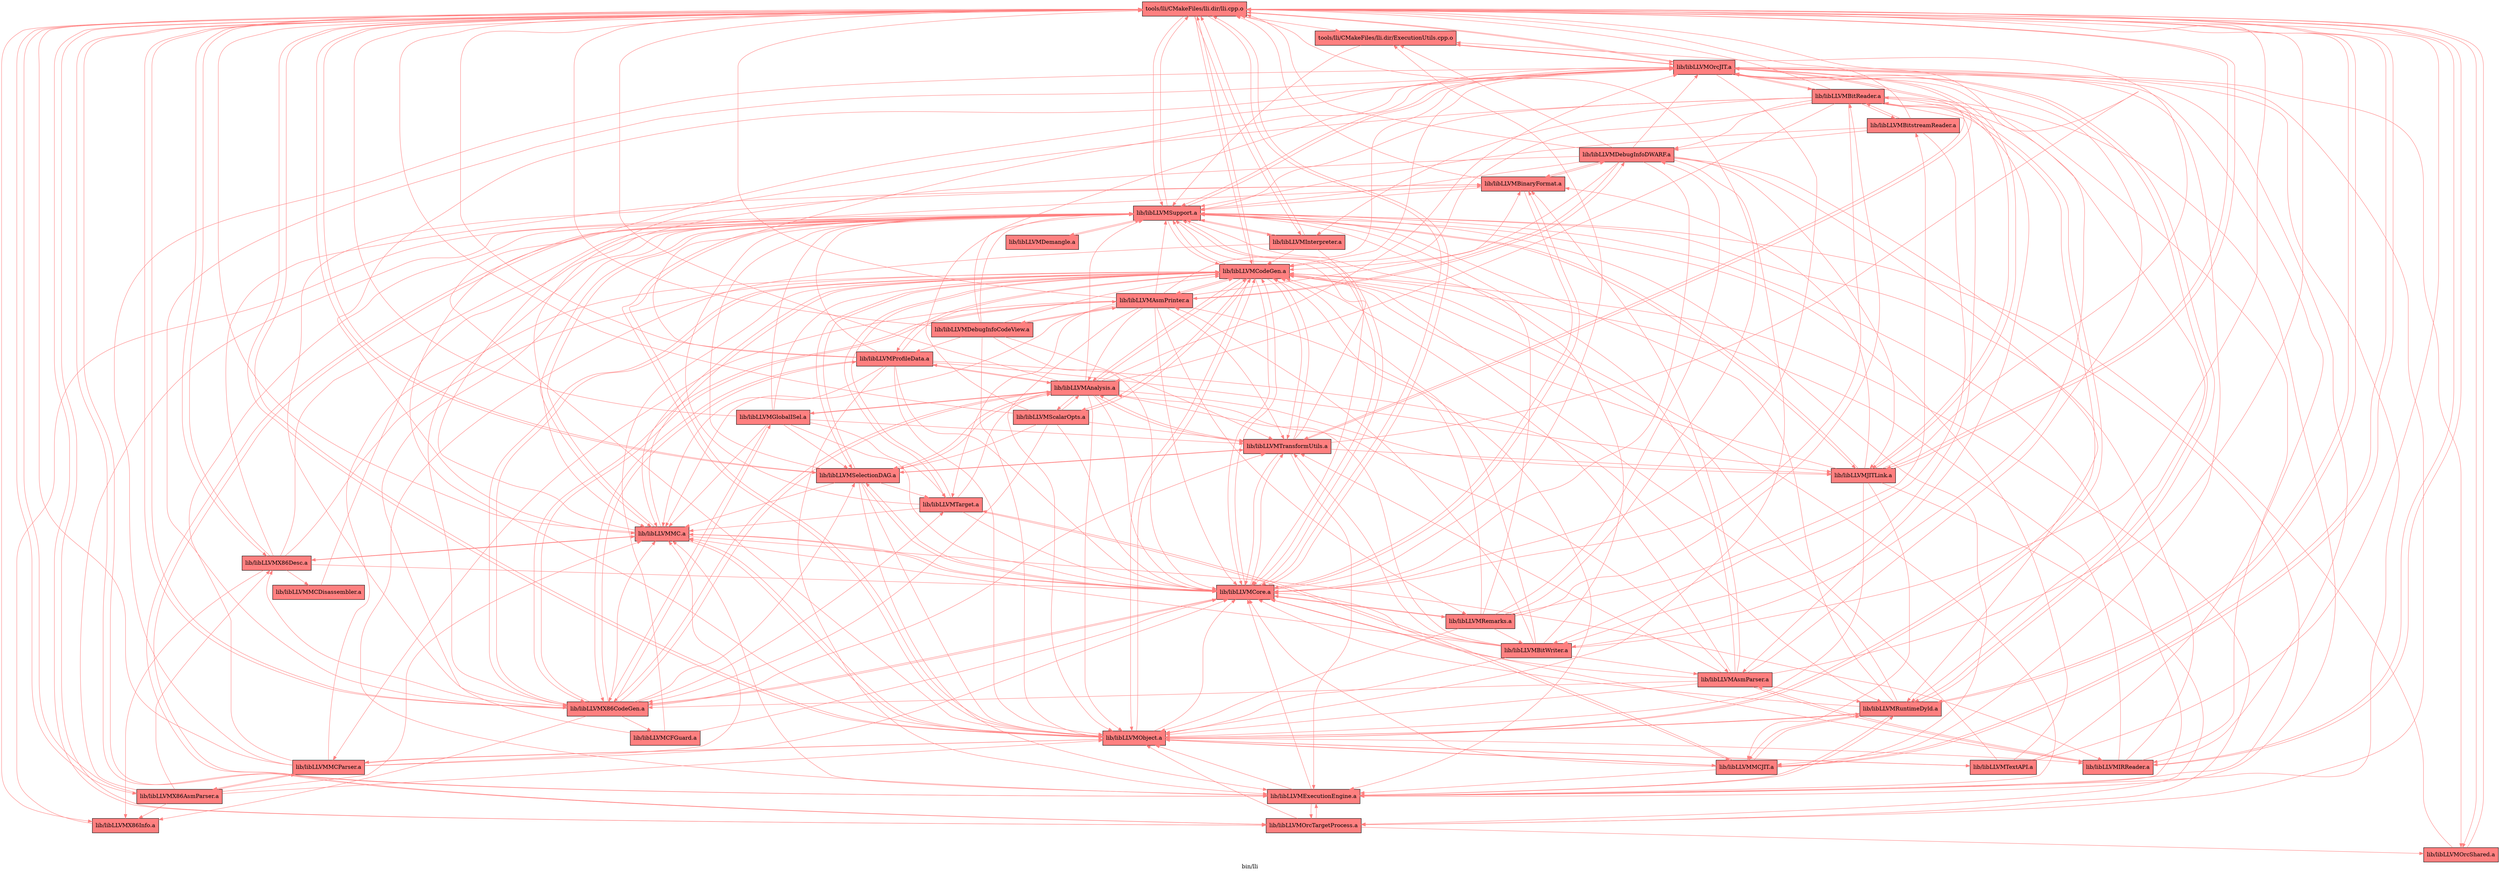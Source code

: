 digraph "bin/lli" {
	label="bin/lli";

	Node0x560e70d33cb8 [shape=record,shape=record,style=filled,fillcolor="1.000000 0.5 1",label="{tools/lli/CMakeFiles/lli.dir/lli.cpp.o}"];
	Node0x560e70d33cb8 -> Node0x560e70d2be78[color="1.000000 0.5 1"];
	Node0x560e70d33cb8 -> Node0x560e70d14778[color="1.000000 0.5 1"];
	Node0x560e70d33cb8 -> Node0x560e70d14c78[color="1.000000 0.5 1"];
	Node0x560e70d33cb8 -> Node0x560e70d0db58[color="1.000000 0.5 1"];
	Node0x560e70d33cb8 -> Node0x560e70d155d8[color="1.000000 0.5 1"];
	Node0x560e70d33cb8 -> Node0x560e70d15ad8[color="1.000000 0.5 1"];
	Node0x560e70d33cb8 -> Node0x560e70d0e378[color="1.000000 0.5 1"];
	Node0x560e70d33cb8 -> Node0x560e70d0e878[color="1.000000 0.5 1"];
	Node0x560e70d33cb8 -> Node0x560e70d0f318[color="1.000000 0.5 1"];
	Node0x560e70d33cb8 -> Node0x560e70d0cf78[color="1.000000 0.5 1"];
	Node0x560e70d33cb8 -> Node0x560e70d0d478[color="1.000000 0.5 1"];
	Node0x560e70d33cb8 -> Node0x560e70d0e058[color="1.000000 0.5 1"];
	Node0x560e70d33cb8 -> Node0x560e70d11078[color="1.000000 0.5 1"];
	Node0x560e70d33cb8 -> Node0x560e70d11618[color="1.000000 0.5 1"];
	Node0x560e70d33cb8 -> Node0x560e70d20118[color="1.000000 0.5 1"];
	Node0x560e70d33cb8 -> Node0x560e70d20938[color="1.000000 0.5 1"];
	Node0x560e70d33cb8 -> Node0x560e70d1f0d8[color="1.000000 0.5 1"];
	Node0x560e70d33cb8 -> Node0x560e70d1ebd8[color="1.000000 0.5 1"];
	Node0x560e70d33cb8 -> Node0x560e70d1f538[color="1.000000 0.5 1"];
	Node0x560e70d2be78 [shape=record,shape=record,style=filled,fillcolor="1.000000 0.5 1",label="{tools/lli/CMakeFiles/lli.dir/ExecutionUtils.cpp.o}"];
	Node0x560e70d2be78 -> Node0x560e70d0db58[color="1.000000 0.5 1"];
	Node0x560e70d2be78 -> Node0x560e70d20118[color="1.000000 0.5 1"];
	Node0x560e70d14778 [shape=record,shape=record,style=filled,fillcolor="1.000000 0.5 1",label="{lib/libLLVMCodeGen.a}"];
	Node0x560e70d14778 -> Node0x560e70d20118[color="1.000000 0.5 1"];
	Node0x560e70d14778 -> Node0x560e70d33cb8[color="1.000000 0.5 1"];
	Node0x560e70d14778 -> Node0x560e70d14c78[color="1.000000 0.5 1"];
	Node0x560e70d14778 -> Node0x560e70d0ee18[color="1.000000 0.5 1"];
	Node0x560e70d14778 -> Node0x560e70d1fad8[color="1.000000 0.5 1"];
	Node0x560e70d14778 -> Node0x560e70d1fc18[color="1.000000 0.5 1"];
	Node0x560e70d14778 -> Node0x560e70d20e38[color="1.000000 0.5 1"];
	Node0x560e70d14778 -> Node0x560e70d16e88[color="1.000000 0.5 1"];
	Node0x560e70d14778 -> Node0x560e70d11618[color="1.000000 0.5 1"];
	Node0x560e70d14778 -> Node0x560e70d20938[color="1.000000 0.5 1"];
	Node0x560e70d14778 -> Node0x560e70d0cf78[color="1.000000 0.5 1"];
	Node0x560e70d14778 -> Node0x560e70d20618[color="1.000000 0.5 1"];
	Node0x560e70d14778 -> Node0x560e70d149f8[color="1.000000 0.5 1"];
	Node0x560e70d14c78 [shape=record,shape=record,style=filled,fillcolor="1.000000 0.5 1",label="{lib/libLLVMCore.a}"];
	Node0x560e70d14c78 -> Node0x560e70d33cb8[color="1.000000 0.5 1"];
	Node0x560e70d14c78 -> Node0x560e70d14778[color="1.000000 0.5 1"];
	Node0x560e70d14c78 -> Node0x560e70d20118[color="1.000000 0.5 1"];
	Node0x560e70d14c78 -> Node0x560e70d26ab8[color="1.000000 0.5 1"];
	Node0x560e70d14c78 -> Node0x560e70d1cf68[color="1.000000 0.5 1"];
	Node0x560e70d14c78 -> Node0x560e70d2be78[color="1.000000 0.5 1"];
	Node0x560e70d14c78 -> Node0x560e70d0ee18[color="1.000000 0.5 1"];
	Node0x560e70d14c78 -> Node0x560e70d11618[color="1.000000 0.5 1"];
	Node0x560e70d14c78 -> Node0x560e70d20e38[color="1.000000 0.5 1"];
	Node0x560e70d14c78 -> Node0x560e70d20938[color="1.000000 0.5 1"];
	Node0x560e70d0db58 [shape=record,shape=record,style=filled,fillcolor="1.000000 0.5 1",label="{lib/libLLVMOrcJIT.a}"];
	Node0x560e70d0db58 -> Node0x560e70d33cb8[color="1.000000 0.5 1"];
	Node0x560e70d0db58 -> Node0x560e70d14c78[color="1.000000 0.5 1"];
	Node0x560e70d0db58 -> Node0x560e70d14778[color="1.000000 0.5 1"];
	Node0x560e70d0db58 -> Node0x560e70d155d8[color="1.000000 0.5 1"];
	Node0x560e70d0db58 -> Node0x560e70d0cf78[color="1.000000 0.5 1"];
	Node0x560e70d0db58 -> Node0x560e70d20118[color="1.000000 0.5 1"];
	Node0x560e70d0db58 -> Node0x560e70d0f318[color="1.000000 0.5 1"];
	Node0x560e70d0db58 -> Node0x560e70d2be78[color="1.000000 0.5 1"];
	Node0x560e70d0db58 -> Node0x560e70d0d478[color="1.000000 0.5 1"];
	Node0x560e70d0db58 -> Node0x560e70d0ee18[color="1.000000 0.5 1"];
	Node0x560e70d0db58 -> Node0x560e70d20e38[color="1.000000 0.5 1"];
	Node0x560e70d0db58 -> Node0x560e70d11078[color="1.000000 0.5 1"];
	Node0x560e70d0db58 -> Node0x560e70d0e878[color="1.000000 0.5 1"];
	Node0x560e70d0db58 -> Node0x560e70d0e058[color="1.000000 0.5 1"];
	Node0x560e70d0db58 -> Node0x560e70d15ad8[color="1.000000 0.5 1"];
	Node0x560e70d0db58 -> Node0x560e70d169d8[color="1.000000 0.5 1"];
	Node0x560e70d0db58 -> Node0x560e70d20438[color="1.000000 0.5 1"];
	Node0x560e70d155d8 [shape=record,shape=record,style=filled,fillcolor="1.000000 0.5 1",label="{lib/libLLVMExecutionEngine.a}"];
	Node0x560e70d155d8 -> Node0x560e70d33cb8[color="1.000000 0.5 1"];
	Node0x560e70d155d8 -> Node0x560e70d14c78[color="1.000000 0.5 1"];
	Node0x560e70d155d8 -> Node0x560e70d14778[color="1.000000 0.5 1"];
	Node0x560e70d155d8 -> Node0x560e70d0ee18[color="1.000000 0.5 1"];
	Node0x560e70d155d8 -> Node0x560e70d20118[color="1.000000 0.5 1"];
	Node0x560e70d155d8 -> Node0x560e70d0cf78[color="1.000000 0.5 1"];
	Node0x560e70d155d8 -> Node0x560e70d0e058[color="1.000000 0.5 1"];
	Node0x560e70d155d8 -> Node0x560e70d11078[color="1.000000 0.5 1"];
	Node0x560e70d15ad8 [shape=record,shape=record,style=filled,fillcolor="1.000000 0.5 1",label="{lib/libLLVMIRReader.a}"];
	Node0x560e70d15ad8 -> Node0x560e70d33cb8[color="1.000000 0.5 1"];
	Node0x560e70d15ad8 -> Node0x560e70d14778[color="1.000000 0.5 1"];
	Node0x560e70d15ad8 -> Node0x560e70d14c78[color="1.000000 0.5 1"];
	Node0x560e70d15ad8 -> Node0x560e70d20118[color="1.000000 0.5 1"];
	Node0x560e70d15ad8 -> Node0x560e70d2f848[color="1.000000 0.5 1"];
	Node0x560e70d15ad8 -> Node0x560e70d20438[color="1.000000 0.5 1"];
	Node0x560e70d0e378 [shape=record,shape=record,style=filled,fillcolor="1.000000 0.5 1",label="{lib/libLLVMInterpreter.a}"];
	Node0x560e70d0e378 -> Node0x560e70d33cb8[color="1.000000 0.5 1"];
	Node0x560e70d0e378 -> Node0x560e70d14c78[color="1.000000 0.5 1"];
	Node0x560e70d0e378 -> Node0x560e70d155d8[color="1.000000 0.5 1"];
	Node0x560e70d0e378 -> Node0x560e70d20118[color="1.000000 0.5 1"];
	Node0x560e70d0e378 -> Node0x560e70d14778[color="1.000000 0.5 1"];
	Node0x560e70d0e878 [shape=record,shape=record,style=filled,fillcolor="1.000000 0.5 1",label="{lib/libLLVMJITLink.a}"];
	Node0x560e70d0e878 -> Node0x560e70d33cb8[color="1.000000 0.5 1"];
	Node0x560e70d0e878 -> Node0x560e70d20118[color="1.000000 0.5 1"];
	Node0x560e70d0e878 -> Node0x560e70d2be78[color="1.000000 0.5 1"];
	Node0x560e70d0e878 -> Node0x560e70d14778[color="1.000000 0.5 1"];
	Node0x560e70d0e878 -> Node0x560e70d0db58[color="1.000000 0.5 1"];
	Node0x560e70d0e878 -> Node0x560e70d0cf78[color="1.000000 0.5 1"];
	Node0x560e70d0e878 -> Node0x560e70d0e058[color="1.000000 0.5 1"];
	Node0x560e70d0e878 -> Node0x560e70d26ab8[color="1.000000 0.5 1"];
	Node0x560e70d0e878 -> Node0x560e70d0f318[color="1.000000 0.5 1"];
	Node0x560e70d0f318 [shape=record,shape=record,style=filled,fillcolor="1.000000 0.5 1",label="{lib/libLLVMMCJIT.a}"];
	Node0x560e70d0f318 -> Node0x560e70d33cb8[color="1.000000 0.5 1"];
	Node0x560e70d0f318 -> Node0x560e70d14c78[color="1.000000 0.5 1"];
	Node0x560e70d0f318 -> Node0x560e70d155d8[color="1.000000 0.5 1"];
	Node0x560e70d0f318 -> Node0x560e70d0cf78[color="1.000000 0.5 1"];
	Node0x560e70d0f318 -> Node0x560e70d11078[color="1.000000 0.5 1"];
	Node0x560e70d0f318 -> Node0x560e70d20118[color="1.000000 0.5 1"];
	Node0x560e70d0f318 -> Node0x560e70d1fc18[color="1.000000 0.5 1"];
	Node0x560e70d0cf78 [shape=record,shape=record,style=filled,fillcolor="1.000000 0.5 1",label="{lib/libLLVMObject.a}"];
	Node0x560e70d0cf78 -> Node0x560e70d33cb8[color="1.000000 0.5 1"];
	Node0x560e70d0cf78 -> Node0x560e70d0f318[color="1.000000 0.5 1"];
	Node0x560e70d0cf78 -> Node0x560e70d20118[color="1.000000 0.5 1"];
	Node0x560e70d0cf78 -> Node0x560e70d26ab8[color="1.000000 0.5 1"];
	Node0x560e70d0cf78 -> Node0x560e70d14778[color="1.000000 0.5 1"];
	Node0x560e70d0cf78 -> Node0x560e70d14c78[color="1.000000 0.5 1"];
	Node0x560e70d0cf78 -> Node0x560e70d0ee18[color="1.000000 0.5 1"];
	Node0x560e70d0cf78 -> Node0x560e70d15ad8[color="1.000000 0.5 1"];
	Node0x560e70d0cf78 -> Node0x560e70d20438[color="1.000000 0.5 1"];
	Node0x560e70d0cf78 -> Node0x560e70d1d968[color="1.000000 0.5 1"];
	Node0x560e70d0cf78 -> Node0x560e70d1ff38[color="1.000000 0.5 1"];
	Node0x560e70d0cf78 -> Node0x560e70d11078[color="1.000000 0.5 1"];
	Node0x560e70d0d478 [shape=record,shape=record,style=filled,fillcolor="1.000000 0.5 1",label="{lib/libLLVMOrcShared.a}"];
	Node0x560e70d0d478 -> Node0x560e70d33cb8[color="1.000000 0.5 1"];
	Node0x560e70d0d478 -> Node0x560e70d20118[color="1.000000 0.5 1"];
	Node0x560e70d0e058 [shape=record,shape=record,style=filled,fillcolor="1.000000 0.5 1",label="{lib/libLLVMOrcTargetProcess.a}"];
	Node0x560e70d0e058 -> Node0x560e70d0cf78[color="1.000000 0.5 1"];
	Node0x560e70d0e058 -> Node0x560e70d0d478[color="1.000000 0.5 1"];
	Node0x560e70d0e058 -> Node0x560e70d20118[color="1.000000 0.5 1"];
	Node0x560e70d0e058 -> Node0x560e70d33cb8[color="1.000000 0.5 1"];
	Node0x560e70d0e058 -> Node0x560e70d14778[color="1.000000 0.5 1"];
	Node0x560e70d0e058 -> Node0x560e70d155d8[color="1.000000 0.5 1"];
	Node0x560e70d11078 [shape=record,shape=record,style=filled,fillcolor="1.000000 0.5 1",label="{lib/libLLVMRuntimeDyld.a}"];
	Node0x560e70d11078 -> Node0x560e70d33cb8[color="1.000000 0.5 1"];
	Node0x560e70d11078 -> Node0x560e70d0db58[color="1.000000 0.5 1"];
	Node0x560e70d11078 -> Node0x560e70d14c78[color="1.000000 0.5 1"];
	Node0x560e70d11078 -> Node0x560e70d0f318[color="1.000000 0.5 1"];
	Node0x560e70d11078 -> Node0x560e70d0cf78[color="1.000000 0.5 1"];
	Node0x560e70d11078 -> Node0x560e70d20118[color="1.000000 0.5 1"];
	Node0x560e70d11078 -> Node0x560e70d155d8[color="1.000000 0.5 1"];
	Node0x560e70d11078 -> Node0x560e70d14778[color="1.000000 0.5 1"];
	Node0x560e70d11618 [shape=record,shape=record,style=filled,fillcolor="1.000000 0.5 1",label="{lib/libLLVMSelectionDAG.a}"];
	Node0x560e70d11618 -> Node0x560e70d14778[color="1.000000 0.5 1"];
	Node0x560e70d11618 -> Node0x560e70d20118[color="1.000000 0.5 1"];
	Node0x560e70d11618 -> Node0x560e70d14c78[color="1.000000 0.5 1"];
	Node0x560e70d11618 -> Node0x560e70d0ee18[color="1.000000 0.5 1"];
	Node0x560e70d11618 -> Node0x560e70d33cb8[color="1.000000 0.5 1"];
	Node0x560e70d11618 -> Node0x560e70d20e38[color="1.000000 0.5 1"];
	Node0x560e70d11618 -> Node0x560e70d1fad8[color="1.000000 0.5 1"];
	Node0x560e70d11618 -> Node0x560e70d155d8[color="1.000000 0.5 1"];
	Node0x560e70d11618 -> Node0x560e70d1fc18[color="1.000000 0.5 1"];
	Node0x560e70d11618 -> Node0x560e70d0cf78[color="1.000000 0.5 1"];
	Node0x560e70d20118 [shape=record,shape=record,style=filled,fillcolor="1.000000 0.5 1",label="{lib/libLLVMSupport.a}"];
	Node0x560e70d20118 -> Node0x560e70d33cb8[color="1.000000 0.5 1"];
	Node0x560e70d20118 -> Node0x560e70d14c78[color="1.000000 0.5 1"];
	Node0x560e70d20118 -> Node0x560e70d14778[color="1.000000 0.5 1"];
	Node0x560e70d20118 -> Node0x560e70d0cf78[color="1.000000 0.5 1"];
	Node0x560e70d20118 -> Node0x560e70d0db58[color="1.000000 0.5 1"];
	Node0x560e70d20118 -> Node0x560e70d0ee18[color="1.000000 0.5 1"];
	Node0x560e70d20118 -> Node0x560e70d0e878[color="1.000000 0.5 1"];
	Node0x560e70d20118 -> Node0x560e70d0e378[color="1.000000 0.5 1"];
	Node0x560e70d20118 -> Node0x560e70d0e058[color="1.000000 0.5 1"];
	Node0x560e70d20118 -> Node0x560e70d26608[color="1.000000 0.5 1"];
	Node0x560e70d20938 [shape=record,shape=record,style=filled,fillcolor="1.000000 0.5 1",label="{lib/libLLVMX86CodeGen.a}"];
	Node0x560e70d20938 -> Node0x560e70d14778[color="1.000000 0.5 1"];
	Node0x560e70d20938 -> Node0x560e70d14c78[color="1.000000 0.5 1"];
	Node0x560e70d20938 -> Node0x560e70d0ee18[color="1.000000 0.5 1"];
	Node0x560e70d20938 -> Node0x560e70d20118[color="1.000000 0.5 1"];
	Node0x560e70d20938 -> Node0x560e70d1ebd8[color="1.000000 0.5 1"];
	Node0x560e70d20938 -> Node0x560e70d1f538[color="1.000000 0.5 1"];
	Node0x560e70d20938 -> Node0x560e70d149f8[color="1.000000 0.5 1"];
	Node0x560e70d20938 -> Node0x560e70d33cb8[color="1.000000 0.5 1"];
	Node0x560e70d20938 -> Node0x560e70d11618[color="1.000000 0.5 1"];
	Node0x560e70d20938 -> Node0x560e70d1fc18[color="1.000000 0.5 1"];
	Node0x560e70d20938 -> Node0x560e70d1fad8[color="1.000000 0.5 1"];
	Node0x560e70d20938 -> Node0x560e70d15948[color="1.000000 0.5 1"];
	Node0x560e70d20938 -> Node0x560e70d1c568[color="1.000000 0.5 1"];
	Node0x560e70d20938 -> Node0x560e70d20e38[color="1.000000 0.5 1"];
	Node0x560e70d20938 -> Node0x560e70d20618[color="1.000000 0.5 1"];
	Node0x560e70d20938 -> Node0x560e70d0db58[color="1.000000 0.5 1"];
	Node0x560e70d1f0d8 [shape=record,shape=record,style=filled,fillcolor="1.000000 0.5 1",label="{lib/libLLVMX86AsmParser.a}"];
	Node0x560e70d1f0d8 -> Node0x560e70d33cb8[color="1.000000 0.5 1"];
	Node0x560e70d1f0d8 -> Node0x560e70d0ee18[color="1.000000 0.5 1"];
	Node0x560e70d1f0d8 -> Node0x560e70d0cf78[color="1.000000 0.5 1"];
	Node0x560e70d1f0d8 -> Node0x560e70d20118[color="1.000000 0.5 1"];
	Node0x560e70d1f0d8 -> Node0x560e70d1ebd8[color="1.000000 0.5 1"];
	Node0x560e70d1f0d8 -> Node0x560e70d1f538[color="1.000000 0.5 1"];
	Node0x560e70d1f0d8 -> Node0x560e70d1d968[color="1.000000 0.5 1"];
	Node0x560e70d1ebd8 [shape=record,shape=record,style=filled,fillcolor="1.000000 0.5 1",label="{lib/libLLVMX86Desc.a}"];
	Node0x560e70d1ebd8 -> Node0x560e70d33cb8[color="1.000000 0.5 1"];
	Node0x560e70d1ebd8 -> Node0x560e70d14778[color="1.000000 0.5 1"];
	Node0x560e70d1ebd8 -> Node0x560e70d0ee18[color="1.000000 0.5 1"];
	Node0x560e70d1ebd8 -> Node0x560e70d20118[color="1.000000 0.5 1"];
	Node0x560e70d1ebd8 -> Node0x560e70d1f538[color="1.000000 0.5 1"];
	Node0x560e70d1ebd8 -> Node0x560e70d1d4b8[color="1.000000 0.5 1"];
	Node0x560e70d1ebd8 -> Node0x560e70d14c78[color="1.000000 0.5 1"];
	Node0x560e70d1ebd8 -> Node0x560e70d26ab8[color="1.000000 0.5 1"];
	Node0x560e70d1f538 [shape=record,shape=record,style=filled,fillcolor="1.000000 0.5 1",label="{lib/libLLVMX86Info.a}"];
	Node0x560e70d1f538 -> Node0x560e70d20118[color="1.000000 0.5 1"];
	Node0x560e70d0ee18 [shape=record,shape=record,style=filled,fillcolor="1.000000 0.5 1",label="{lib/libLLVMMC.a}"];
	Node0x560e70d0ee18 -> Node0x560e70d33cb8[color="1.000000 0.5 1"];
	Node0x560e70d0ee18 -> Node0x560e70d14778[color="1.000000 0.5 1"];
	Node0x560e70d0ee18 -> Node0x560e70d14c78[color="1.000000 0.5 1"];
	Node0x560e70d0ee18 -> Node0x560e70d15ad8[color="1.000000 0.5 1"];
	Node0x560e70d0ee18 -> Node0x560e70d20118[color="1.000000 0.5 1"];
	Node0x560e70d0ee18 -> Node0x560e70d26ab8[color="1.000000 0.5 1"];
	Node0x560e70d0ee18 -> Node0x560e70d0cf78[color="1.000000 0.5 1"];
	Node0x560e70d0ee18 -> Node0x560e70d1ebd8[color="1.000000 0.5 1"];
	Node0x560e70d1fad8 [shape=record,shape=record,style=filled,fillcolor="1.000000 0.5 1",label="{lib/libLLVMAnalysis.a}"];
	Node0x560e70d1fad8 -> Node0x560e70d33cb8[color="1.000000 0.5 1"];
	Node0x560e70d1fad8 -> Node0x560e70d14778[color="1.000000 0.5 1"];
	Node0x560e70d1fad8 -> Node0x560e70d14c78[color="1.000000 0.5 1"];
	Node0x560e70d1fad8 -> Node0x560e70d20118[color="1.000000 0.5 1"];
	Node0x560e70d1fad8 -> Node0x560e70d20e38[color="1.000000 0.5 1"];
	Node0x560e70d1fad8 -> Node0x560e70d11618[color="1.000000 0.5 1"];
	Node0x560e70d1fad8 -> Node0x560e70d16e88[color="1.000000 0.5 1"];
	Node0x560e70d1fad8 -> Node0x560e70d0db58[color="1.000000 0.5 1"];
	Node0x560e70d1fad8 -> Node0x560e70d20938[color="1.000000 0.5 1"];
	Node0x560e70d1fad8 -> Node0x560e70d0cf78[color="1.000000 0.5 1"];
	Node0x560e70d1fad8 -> Node0x560e70d2f848[color="1.000000 0.5 1"];
	Node0x560e70d1fad8 -> Node0x560e70d20618[color="1.000000 0.5 1"];
	Node0x560e70d1fad8 -> Node0x560e70d0e878[color="1.000000 0.5 1"];
	Node0x560e70d1fad8 -> Node0x560e70d15948[color="1.000000 0.5 1"];
	Node0x560e70d1fc18 [shape=record,shape=record,style=filled,fillcolor="1.000000 0.5 1",label="{lib/libLLVMTarget.a}"];
	Node0x560e70d1fc18 -> Node0x560e70d14c78[color="1.000000 0.5 1"];
	Node0x560e70d1fc18 -> Node0x560e70d14778[color="1.000000 0.5 1"];
	Node0x560e70d1fc18 -> Node0x560e70d0ee18[color="1.000000 0.5 1"];
	Node0x560e70d1fc18 -> Node0x560e70d0f318[color="1.000000 0.5 1"];
	Node0x560e70d1fc18 -> Node0x560e70d20118[color="1.000000 0.5 1"];
	Node0x560e70d1fc18 -> Node0x560e70d1fad8[color="1.000000 0.5 1"];
	Node0x560e70d20e38 [shape=record,shape=record,style=filled,fillcolor="1.000000 0.5 1",label="{lib/libLLVMTransformUtils.a}"];
	Node0x560e70d20e38 -> Node0x560e70d14c78[color="1.000000 0.5 1"];
	Node0x560e70d20e38 -> Node0x560e70d14778[color="1.000000 0.5 1"];
	Node0x560e70d20e38 -> Node0x560e70d20118[color="1.000000 0.5 1"];
	Node0x560e70d20e38 -> Node0x560e70d1fad8[color="1.000000 0.5 1"];
	Node0x560e70d20e38 -> Node0x560e70d33cb8[color="1.000000 0.5 1"];
	Node0x560e70d20e38 -> Node0x560e70d0e878[color="1.000000 0.5 1"];
	Node0x560e70d20e38 -> Node0x560e70d0db58[color="1.000000 0.5 1"];
	Node0x560e70d20e38 -> Node0x560e70d155d8[color="1.000000 0.5 1"];
	Node0x560e70d20e38 -> Node0x560e70d11618[color="1.000000 0.5 1"];
	Node0x560e70d16e88 [shape=record,shape=record,style=filled,fillcolor="1.000000 0.5 1",label="{lib/libLLVMScalarOpts.a}"];
	Node0x560e70d16e88 -> Node0x560e70d33cb8[color="1.000000 0.5 1"];
	Node0x560e70d16e88 -> Node0x560e70d14778[color="1.000000 0.5 1"];
	Node0x560e70d16e88 -> Node0x560e70d14c78[color="1.000000 0.5 1"];
	Node0x560e70d16e88 -> Node0x560e70d20118[color="1.000000 0.5 1"];
	Node0x560e70d16e88 -> Node0x560e70d20e38[color="1.000000 0.5 1"];
	Node0x560e70d16e88 -> Node0x560e70d1fad8[color="1.000000 0.5 1"];
	Node0x560e70d16e88 -> Node0x560e70d11618[color="1.000000 0.5 1"];
	Node0x560e70d16e88 -> Node0x560e70d20938[color="1.000000 0.5 1"];
	Node0x560e70d26ab8 [shape=record,shape=record,style=filled,fillcolor="1.000000 0.5 1",label="{lib/libLLVMBinaryFormat.a}"];
	Node0x560e70d26ab8 -> Node0x560e70d20118[color="1.000000 0.5 1"];
	Node0x560e70d26ab8 -> Node0x560e70d14c78[color="1.000000 0.5 1"];
	Node0x560e70d26ab8 -> Node0x560e70d14f48[color="1.000000 0.5 1"];
	Node0x560e70d26ab8 -> Node0x560e70d33cb8[color="1.000000 0.5 1"];
	Node0x560e70d1cf68 [shape=record,shape=record,style=filled,fillcolor="1.000000 0.5 1",label="{lib/libLLVMRemarks.a}"];
	Node0x560e70d1cf68 -> Node0x560e70d20118[color="1.000000 0.5 1"];
	Node0x560e70d1cf68 -> Node0x560e70d14f48[color="1.000000 0.5 1"];
	Node0x560e70d1cf68 -> Node0x560e70d33cb8[color="1.000000 0.5 1"];
	Node0x560e70d1cf68 -> Node0x560e70d14778[color="1.000000 0.5 1"];
	Node0x560e70d1cf68 -> Node0x560e70d169d8[color="1.000000 0.5 1"];
	Node0x560e70d1cf68 -> Node0x560e70d0cf78[color="1.000000 0.5 1"];
	Node0x560e70d1cf68 -> Node0x560e70d14c78[color="1.000000 0.5 1"];
	Node0x560e70d1cf68 -> Node0x560e70d20438[color="1.000000 0.5 1"];
	Node0x560e70d1cf68 -> Node0x560e70d1cb58[color="1.000000 0.5 1"];
	Node0x560e70d2f848 [shape=record,shape=record,style=filled,fillcolor="1.000000 0.5 1",label="{lib/libLLVMAsmParser.a}"];
	Node0x560e70d2f848 -> Node0x560e70d33cb8[color="1.000000 0.5 1"];
	Node0x560e70d2f848 -> Node0x560e70d14778[color="1.000000 0.5 1"];
	Node0x560e70d2f848 -> Node0x560e70d14c78[color="1.000000 0.5 1"];
	Node0x560e70d2f848 -> Node0x560e70d15ad8[color="1.000000 0.5 1"];
	Node0x560e70d2f848 -> Node0x560e70d0cf78[color="1.000000 0.5 1"];
	Node0x560e70d2f848 -> Node0x560e70d20118[color="1.000000 0.5 1"];
	Node0x560e70d2f848 -> Node0x560e70d0db58[color="1.000000 0.5 1"];
	Node0x560e70d2f848 -> Node0x560e70d11078[color="1.000000 0.5 1"];
	Node0x560e70d2f848 -> Node0x560e70d20e38[color="1.000000 0.5 1"];
	Node0x560e70d2f848 -> Node0x560e70d20938[color="1.000000 0.5 1"];
	Node0x560e70d2f848 -> Node0x560e70d26ab8[color="1.000000 0.5 1"];
	Node0x560e70d20438 [shape=record,shape=record,style=filled,fillcolor="1.000000 0.5 1",label="{lib/libLLVMBitReader.a}"];
	Node0x560e70d20438 -> Node0x560e70d33cb8[color="1.000000 0.5 1"];
	Node0x560e70d20438 -> Node0x560e70d14778[color="1.000000 0.5 1"];
	Node0x560e70d20438 -> Node0x560e70d14c78[color="1.000000 0.5 1"];
	Node0x560e70d20438 -> Node0x560e70d0db58[color="1.000000 0.5 1"];
	Node0x560e70d20438 -> Node0x560e70d155d8[color="1.000000 0.5 1"];
	Node0x560e70d20438 -> Node0x560e70d0e378[color="1.000000 0.5 1"];
	Node0x560e70d20438 -> Node0x560e70d0cf78[color="1.000000 0.5 1"];
	Node0x560e70d20438 -> Node0x560e70d20118[color="1.000000 0.5 1"];
	Node0x560e70d20438 -> Node0x560e70d20938[color="1.000000 0.5 1"];
	Node0x560e70d20438 -> Node0x560e70d2f848[color="1.000000 0.5 1"];
	Node0x560e70d20438 -> Node0x560e70d14f48[color="1.000000 0.5 1"];
	Node0x560e70d20438 -> Node0x560e70d1fad8[color="1.000000 0.5 1"];
	Node0x560e70d20438 -> Node0x560e70d1cb58[color="1.000000 0.5 1"];
	Node0x560e70d20438 -> Node0x560e70d11078[color="1.000000 0.5 1"];
	Node0x560e70d20438 -> Node0x560e70d169d8[color="1.000000 0.5 1"];
	Node0x560e70d1d968 [shape=record,shape=record,style=filled,fillcolor="1.000000 0.5 1",label="{lib/libLLVMMCParser.a}"];
	Node0x560e70d1d968 -> Node0x560e70d33cb8[color="1.000000 0.5 1"];
	Node0x560e70d1d968 -> Node0x560e70d14778[color="1.000000 0.5 1"];
	Node0x560e70d1d968 -> Node0x560e70d0db58[color="1.000000 0.5 1"];
	Node0x560e70d1d968 -> Node0x560e70d0ee18[color="1.000000 0.5 1"];
	Node0x560e70d1d968 -> Node0x560e70d0cf78[color="1.000000 0.5 1"];
	Node0x560e70d1d968 -> Node0x560e70d20118[color="1.000000 0.5 1"];
	Node0x560e70d1d968 -> Node0x560e70d1f0d8[color="1.000000 0.5 1"];
	Node0x560e70d1d968 -> Node0x560e70d14c78[color="1.000000 0.5 1"];
	Node0x560e70d1ff38 [shape=record,shape=record,style=filled,fillcolor="1.000000 0.5 1",label="{lib/libLLVMTextAPI.a}"];
	Node0x560e70d1ff38 -> Node0x560e70d20118[color="1.000000 0.5 1"];
	Node0x560e70d1ff38 -> Node0x560e70d33cb8[color="1.000000 0.5 1"];
	Node0x560e70d1ff38 -> Node0x560e70d14778[color="1.000000 0.5 1"];
	Node0x560e70d1ff38 -> Node0x560e70d0cf78[color="1.000000 0.5 1"];
	Node0x560e70d1ff38 -> Node0x560e70d0db58[color="1.000000 0.5 1"];
	Node0x560e70d169d8 [shape=record,shape=record,style=filled,fillcolor="1.000000 0.5 1",label="{lib/libLLVMBitWriter.a}"];
	Node0x560e70d169d8 -> Node0x560e70d33cb8[color="1.000000 0.5 1"];
	Node0x560e70d169d8 -> Node0x560e70d14c78[color="1.000000 0.5 1"];
	Node0x560e70d169d8 -> Node0x560e70d14778[color="1.000000 0.5 1"];
	Node0x560e70d169d8 -> Node0x560e70d0ee18[color="1.000000 0.5 1"];
	Node0x560e70d169d8 -> Node0x560e70d0cf78[color="1.000000 0.5 1"];
	Node0x560e70d169d8 -> Node0x560e70d20118[color="1.000000 0.5 1"];
	Node0x560e70d169d8 -> Node0x560e70d149f8[color="1.000000 0.5 1"];
	Node0x560e70d169d8 -> Node0x560e70d1fad8[color="1.000000 0.5 1"];
	Node0x560e70d169d8 -> Node0x560e70d20e38[color="1.000000 0.5 1"];
	Node0x560e70d169d8 -> Node0x560e70d2f848[color="1.000000 0.5 1"];
	Node0x560e70d149f8 [shape=record,shape=record,style=filled,fillcolor="1.000000 0.5 1",label="{lib/libLLVMAsmPrinter.a}"];
	Node0x560e70d149f8 -> Node0x560e70d33cb8[color="1.000000 0.5 1"];
	Node0x560e70d149f8 -> Node0x560e70d14778[color="1.000000 0.5 1"];
	Node0x560e70d149f8 -> Node0x560e70d14c78[color="1.000000 0.5 1"];
	Node0x560e70d149f8 -> Node0x560e70d155d8[color="1.000000 0.5 1"];
	Node0x560e70d149f8 -> Node0x560e70d0ee18[color="1.000000 0.5 1"];
	Node0x560e70d149f8 -> Node0x560e70d0cf78[color="1.000000 0.5 1"];
	Node0x560e70d149f8 -> Node0x560e70d0db58[color="1.000000 0.5 1"];
	Node0x560e70d149f8 -> Node0x560e70d20118[color="1.000000 0.5 1"];
	Node0x560e70d149f8 -> Node0x560e70d1fc18[color="1.000000 0.5 1"];
	Node0x560e70d149f8 -> Node0x560e70d20e38[color="1.000000 0.5 1"];
	Node0x560e70d149f8 -> Node0x560e70d20938[color="1.000000 0.5 1"];
	Node0x560e70d149f8 -> Node0x560e70d1fad8[color="1.000000 0.5 1"];
	Node0x560e70d149f8 -> Node0x560e70d1cf68[color="1.000000 0.5 1"];
	Node0x560e70d149f8 -> Node0x560e70d26ab8[color="1.000000 0.5 1"];
	Node0x560e70d149f8 -> Node0x560e70d1d968[color="1.000000 0.5 1"];
	Node0x560e70d149f8 -> Node0x560e70d14f48[color="1.000000 0.5 1"];
	Node0x560e70d149f8 -> Node0x560e70d27008[color="1.000000 0.5 1"];
	Node0x560e70d15948 [shape=record,shape=record,style=filled,fillcolor="1.000000 0.5 1",label="{lib/libLLVMGlobalISel.a}"];
	Node0x560e70d15948 -> Node0x560e70d14778[color="1.000000 0.5 1"];
	Node0x560e70d15948 -> Node0x560e70d14c78[color="1.000000 0.5 1"];
	Node0x560e70d15948 -> Node0x560e70d20118[color="1.000000 0.5 1"];
	Node0x560e70d15948 -> Node0x560e70d11618[color="1.000000 0.5 1"];
	Node0x560e70d15948 -> Node0x560e70d20938[color="1.000000 0.5 1"];
	Node0x560e70d15948 -> Node0x560e70d33cb8[color="1.000000 0.5 1"];
	Node0x560e70d15948 -> Node0x560e70d0ee18[color="1.000000 0.5 1"];
	Node0x560e70d15948 -> Node0x560e70d1fc18[color="1.000000 0.5 1"];
	Node0x560e70d15948 -> Node0x560e70d1fad8[color="1.000000 0.5 1"];
	Node0x560e70d15948 -> Node0x560e70d20e38[color="1.000000 0.5 1"];
	Node0x560e70d1c568 [shape=record,shape=record,style=filled,fillcolor="1.000000 0.5 1",label="{lib/libLLVMCFGuard.a}"];
	Node0x560e70d1c568 -> Node0x560e70d14778[color="1.000000 0.5 1"];
	Node0x560e70d1c568 -> Node0x560e70d14c78[color="1.000000 0.5 1"];
	Node0x560e70d1c568 -> Node0x560e70d20118[color="1.000000 0.5 1"];
	Node0x560e70d20618 [shape=record,shape=record,style=filled,fillcolor="1.000000 0.5 1",label="{lib/libLLVMProfileData.a}"];
	Node0x560e70d20618 -> Node0x560e70d33cb8[color="1.000000 0.5 1"];
	Node0x560e70d20618 -> Node0x560e70d14c78[color="1.000000 0.5 1"];
	Node0x560e70d20618 -> Node0x560e70d14778[color="1.000000 0.5 1"];
	Node0x560e70d20618 -> Node0x560e70d0ee18[color="1.000000 0.5 1"];
	Node0x560e70d20618 -> Node0x560e70d20118[color="1.000000 0.5 1"];
	Node0x560e70d20618 -> Node0x560e70d11078[color="1.000000 0.5 1"];
	Node0x560e70d20618 -> Node0x560e70d1fad8[color="1.000000 0.5 1"];
	Node0x560e70d20618 -> Node0x560e70d20938[color="1.000000 0.5 1"];
	Node0x560e70d20618 -> Node0x560e70d0e878[color="1.000000 0.5 1"];
	Node0x560e70d20618 -> Node0x560e70d155d8[color="1.000000 0.5 1"];
	Node0x560e70d20618 -> Node0x560e70d0cf78[color="1.000000 0.5 1"];
	Node0x560e70d20618 -> Node0x560e70d0db58[color="1.000000 0.5 1"];
	Node0x560e70d1d4b8 [shape=record,shape=record,style=filled,fillcolor="1.000000 0.5 1",label="{lib/libLLVMMCDisassembler.a}"];
	Node0x560e70d1d4b8 -> Node0x560e70d20118[color="1.000000 0.5 1"];
	Node0x560e70d14f48 [shape=record,shape=record,style=filled,fillcolor="1.000000 0.5 1",label="{lib/libLLVMDebugInfoDWARF.a}"];
	Node0x560e70d14f48 -> Node0x560e70d14778[color="1.000000 0.5 1"];
	Node0x560e70d14f48 -> Node0x560e70d0ee18[color="1.000000 0.5 1"];
	Node0x560e70d14f48 -> Node0x560e70d20118[color="1.000000 0.5 1"];
	Node0x560e70d14f48 -> Node0x560e70d26ab8[color="1.000000 0.5 1"];
	Node0x560e70d14f48 -> Node0x560e70d33cb8[color="1.000000 0.5 1"];
	Node0x560e70d14f48 -> Node0x560e70d0cf78[color="1.000000 0.5 1"];
	Node0x560e70d14f48 -> Node0x560e70d0db58[color="1.000000 0.5 1"];
	Node0x560e70d14f48 -> Node0x560e70d11078[color="1.000000 0.5 1"];
	Node0x560e70d14f48 -> Node0x560e70d149f8[color="1.000000 0.5 1"];
	Node0x560e70d14f48 -> Node0x560e70d155d8[color="1.000000 0.5 1"];
	Node0x560e70d14f48 -> Node0x560e70d14c78[color="1.000000 0.5 1"];
	Node0x560e70d14f48 -> Node0x560e70d0e878[color="1.000000 0.5 1"];
	Node0x560e70d14f48 -> Node0x560e70d2be78[color="1.000000 0.5 1"];
	Node0x560e70d27008 [shape=record,shape=record,style=filled,fillcolor="1.000000 0.5 1",label="{lib/libLLVMDebugInfoCodeView.a}"];
	Node0x560e70d27008 -> Node0x560e70d33cb8[color="1.000000 0.5 1"];
	Node0x560e70d27008 -> Node0x560e70d0cf78[color="1.000000 0.5 1"];
	Node0x560e70d27008 -> Node0x560e70d20118[color="1.000000 0.5 1"];
	Node0x560e70d27008 -> Node0x560e70d0db58[color="1.000000 0.5 1"];
	Node0x560e70d27008 -> Node0x560e70d149f8[color="1.000000 0.5 1"];
	Node0x560e70d27008 -> Node0x560e70d14778[color="1.000000 0.5 1"];
	Node0x560e70d27008 -> Node0x560e70d20e38[color="1.000000 0.5 1"];
	Node0x560e70d27008 -> Node0x560e70d20618[color="1.000000 0.5 1"];
	Node0x560e70d27008 -> Node0x560e70d14c78[color="1.000000 0.5 1"];
	Node0x560e70d1cb58 [shape=record,shape=record,style=filled,fillcolor="1.000000 0.5 1",label="{lib/libLLVMBitstreamReader.a}"];
	Node0x560e70d1cb58 -> Node0x560e70d33cb8[color="1.000000 0.5 1"];
	Node0x560e70d1cb58 -> Node0x560e70d20118[color="1.000000 0.5 1"];
	Node0x560e70d1cb58 -> Node0x560e70d14f48[color="1.000000 0.5 1"];
	Node0x560e70d1cb58 -> Node0x560e70d169d8[color="1.000000 0.5 1"];
	Node0x560e70d1cb58 -> Node0x560e70d20438[color="1.000000 0.5 1"];
	Node0x560e70d26608 [shape=record,shape=record,style=filled,fillcolor="1.000000 0.5 1",label="{lib/libLLVMDemangle.a}"];
	Node0x560e70d26608 -> Node0x560e70d20118[color="1.000000 0.5 1"];
}
